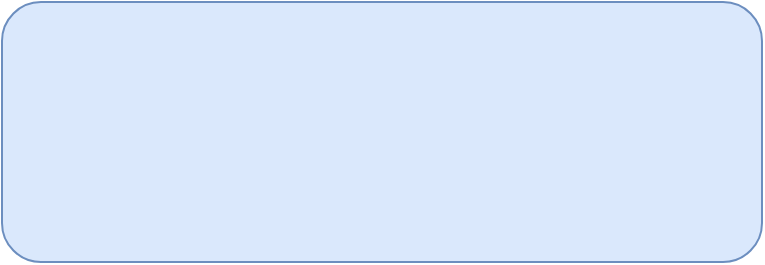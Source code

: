 <mxfile version="12.3.2" type="github" pages="1">
  <diagram id="Aa7-UPLnuTr05s1KftRJ" name="Page-1">
    <mxGraphModel dx="868" dy="450" grid="1" gridSize="10" guides="1" tooltips="1" connect="1" arrows="1" fold="1" page="1" pageScale="1" pageWidth="827" pageHeight="1169" math="0" shadow="0">
      <root>
        <mxCell id="0"/>
        <mxCell id="1" parent="0"/>
        <mxCell id="O9-7vi_hyi8i7lz6L_3V-1" value="" style="rounded=1;whiteSpace=wrap;html=1;fillColor=#dae8fc;strokeColor=#6c8ebf;" vertex="1" parent="1">
          <mxGeometry x="170" y="220" width="380" height="130" as="geometry"/>
        </mxCell>
      </root>
    </mxGraphModel>
  </diagram>
</mxfile>
